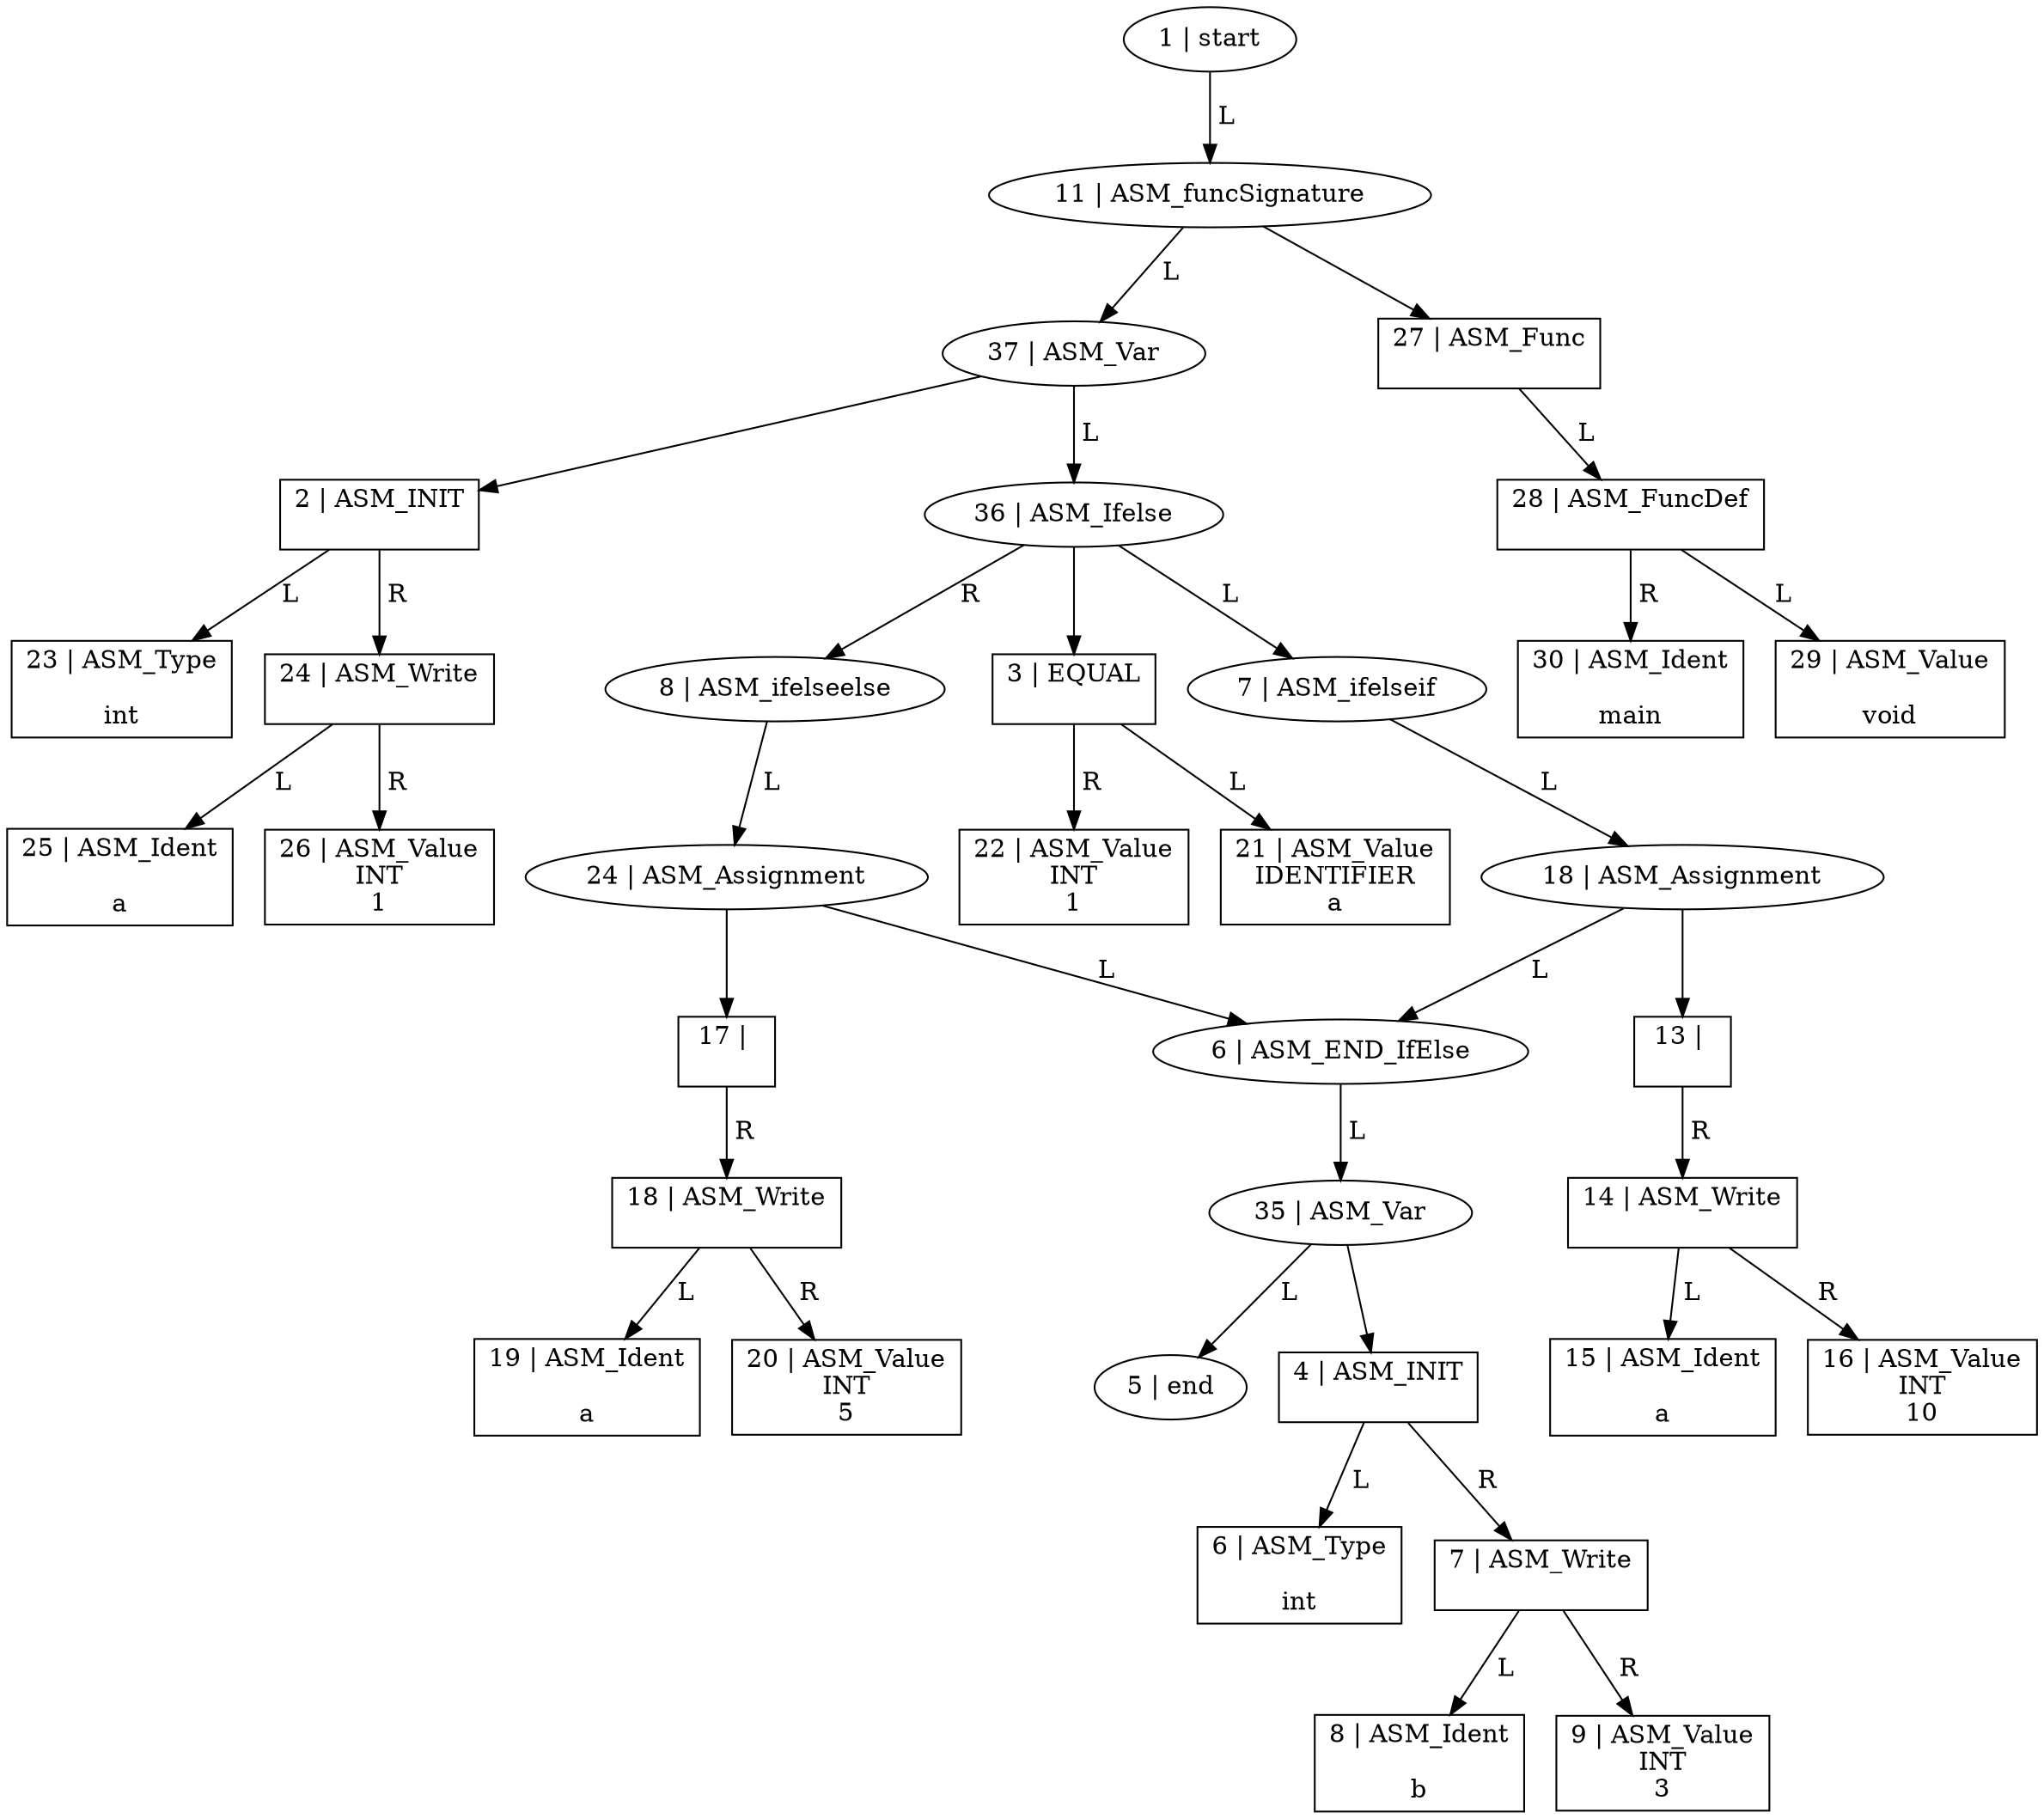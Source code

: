 digraph G {
    node [shape=box];
  "1 | start" [shape=ellipse];
  "1 | start" -> "11 | ASM_funcSignature" [label=" L "];
  "11 | ASM_funcSignature" [shape=ellipse];
  "11 | ASM_funcSignature" -> "37 | ASM_Var" [label=" L "];
  "37 | ASM_Var" [shape=ellipse];
  "37 | ASM_Var" -> "36 | ASM_Ifelse" [label=" L "];
  "36 | ASM_Ifelse" [shape=ellipse];
  "36 | ASM_Ifelse" -> "7 | ASM_ifelseif" [label=" L "];
  "7 | ASM_ifelseif" [shape=ellipse];
  "7 | ASM_ifelseif" -> "18 | ASM_Assignment" [label=" L "];
  "18 | ASM_Assignment" [shape=ellipse];
  "18 | ASM_Assignment" -> "6 | ASM_END_IfElse" [label=" L "];
  "6 | ASM_END_IfElse" [shape=ellipse];
  "6 | ASM_END_IfElse" -> "35 | ASM_Var" [label=" L "];
  "35 | ASM_Var" [shape=ellipse];
  "35 | ASM_Var" -> "5 | end" [label=" L "];
  "5 | end" [shape=ellipse];
  "35 | ASM_Var" -> "4 | ASM_INIT\n\n"[shape=box];
  "4 | ASM_INIT\n\n" [shape=box];
  "4 | ASM_INIT\n\n" -> "6 | ASM_Type\n\nint" [label=" L "];
  "6 | ASM_Type\n\nint" [shape=box];
  "4 | ASM_INIT\n\n" -> "7 | ASM_Write\n\n" [label=" R "];
  "7 | ASM_Write\n\n" [shape=box];
  "7 | ASM_Write\n\n" -> "8 | ASM_Ident\n\nb" [label=" L "];
  "8 | ASM_Ident\n\nb" [shape=box];
  "7 | ASM_Write\n\n" -> "9 | ASM_Value\nINT\n3" [label=" R "];
  "9 | ASM_Value\nINT\n3" [shape=box];
  "18 | ASM_Assignment" -> "13 | \n\n"[shape=box];
  "13 | \n\n" [shape=box];
  "13 | \n\n" -> "14 | ASM_Write\n\n" [label=" R "];
  "14 | ASM_Write\n\n" [shape=box];
  "14 | ASM_Write\n\n" -> "15 | ASM_Ident\n\na" [label=" L "];
  "15 | ASM_Ident\n\na" [shape=box];
  "14 | ASM_Write\n\n" -> "16 | ASM_Value\nINT\n10" [label=" R "];
  "16 | ASM_Value\nINT\n10" [shape=box];
  "36 | ASM_Ifelse" -> "8 | ASM_ifelseelse" [label=" R "];
  "8 | ASM_ifelseelse" [shape=ellipse];
  "8 | ASM_ifelseelse" -> "24 | ASM_Assignment" [label=" L "];
  "24 | ASM_Assignment" [shape=ellipse];
  "24 | ASM_Assignment" -> "6 | ASM_END_IfElse" [label=" L "];
  "24 | ASM_Assignment" -> "17 | \n\n"[shape=box];
  "17 | \n\n" [shape=box];
  "17 | \n\n" -> "18 | ASM_Write\n\n" [label=" R "];
  "18 | ASM_Write\n\n" [shape=box];
  "18 | ASM_Write\n\n" -> "19 | ASM_Ident\n\na" [label=" L "];
  "19 | ASM_Ident\n\na" [shape=box];
  "18 | ASM_Write\n\n" -> "20 | ASM_Value\nINT\n5" [label=" R "];
  "20 | ASM_Value\nINT\n5" [shape=box];
  "36 | ASM_Ifelse" -> "3 | EQUAL\n\n"[shape=box];
  "3 | EQUAL\n\n" [shape=box];
  "3 | EQUAL\n\n" -> "21 | ASM_Value\nIDENTIFIER\na" [label=" L "];
  "21 | ASM_Value\nIDENTIFIER\na" [shape=box];
  "3 | EQUAL\n\n" -> "22 | ASM_Value\nINT\n1" [label=" R "];
  "22 | ASM_Value\nINT\n1" [shape=box];
  "37 | ASM_Var" -> "2 | ASM_INIT\n\n"[shape=box];
  "2 | ASM_INIT\n\n" [shape=box];
  "2 | ASM_INIT\n\n" -> "23 | ASM_Type\n\nint" [label=" L "];
  "23 | ASM_Type\n\nint" [shape=box];
  "2 | ASM_INIT\n\n" -> "24 | ASM_Write\n\n" [label=" R "];
  "24 | ASM_Write\n\n" [shape=box];
  "24 | ASM_Write\n\n" -> "25 | ASM_Ident\n\na" [label=" L "];
  "25 | ASM_Ident\n\na" [shape=box];
  "24 | ASM_Write\n\n" -> "26 | ASM_Value\nINT\n1" [label=" R "];
  "26 | ASM_Value\nINT\n1" [shape=box];
  "11 | ASM_funcSignature" -> "27 | ASM_Func\n\n"[shape=box];
  "27 | ASM_Func\n\n" [shape=box];
  "27 | ASM_Func\n\n" -> "28 | ASM_FuncDef\n\n" [label=" L "];
  "28 | ASM_FuncDef\n\n" [shape=box];
  "28 | ASM_FuncDef\n\n" -> "29 | ASM_Value\n\nvoid" [label=" L "];
  "29 | ASM_Value\n\nvoid" [shape=box];
  "28 | ASM_FuncDef\n\n" -> "30 | ASM_Ident\n\nmain" [label=" R "];
  "30 | ASM_Ident\n\nmain" [shape=box];
}

